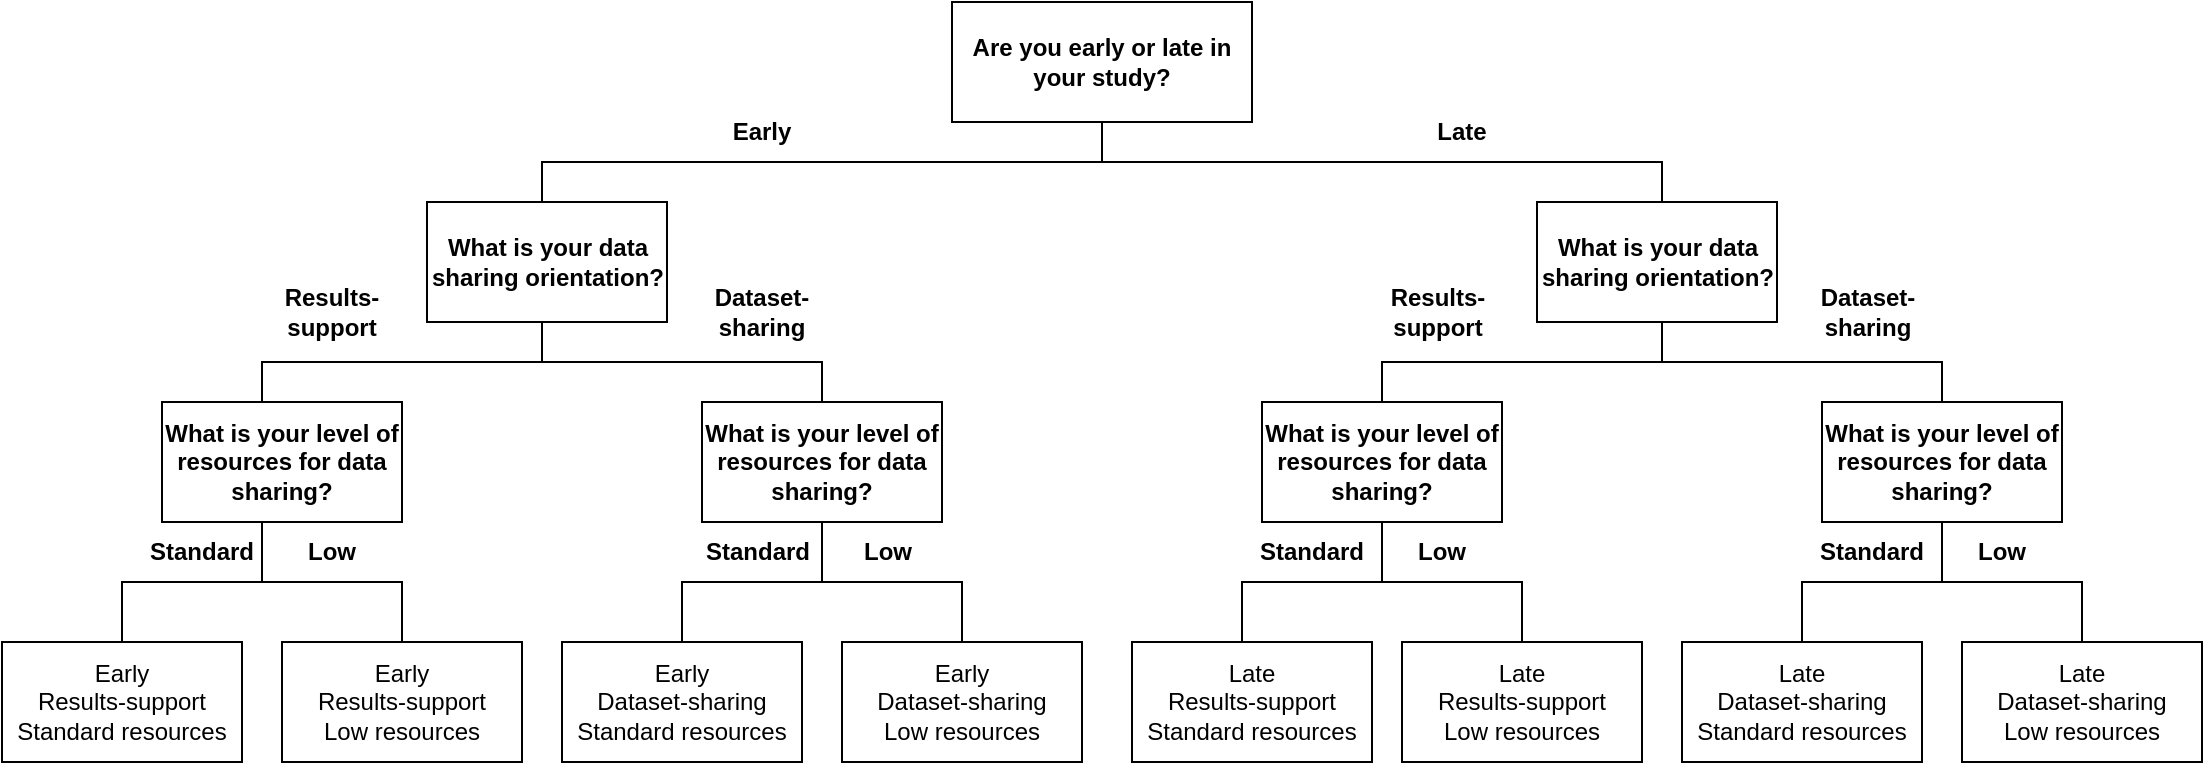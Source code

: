 <mxfile>
    <diagram id="GYhdqXttaIPeReUW_iXU" name="Page-1">
        <mxGraphModel dx="2024" dy="787" grid="1" gridSize="10" guides="1" tooltips="1" connect="1" arrows="1" fold="1" page="1" pageScale="1" pageWidth="850" pageHeight="1100" math="0" shadow="0">
            <root>
                <mxCell id="0"/>
                <mxCell id="1" parent="0"/>
                <mxCell id="30" value="Results-support" style="text;strokeColor=none;align=center;fillColor=none;html=1;verticalAlign=middle;whiteSpace=wrap;rounded=0;fontStyle=1" parent="1" vertex="1">
                    <mxGeometry x="110" y="200" width="70" height="30" as="geometry"/>
                </mxCell>
                <mxCell id="32" value="Dataset-sharing" style="text;strokeColor=none;align=center;fillColor=none;html=1;verticalAlign=middle;whiteSpace=wrap;rounded=0;fontStyle=1" parent="1" vertex="1">
                    <mxGeometry x="320" y="200" width="80" height="30" as="geometry"/>
                </mxCell>
                <mxCell id="35" value="Standard" style="text;strokeColor=none;align=center;fillColor=none;html=1;verticalAlign=middle;whiteSpace=wrap;rounded=0;fontStyle=1" parent="1" vertex="1">
                    <mxGeometry x="45" y="320" width="70" height="30" as="geometry"/>
                </mxCell>
                <mxCell id="36" value="Low" style="text;strokeColor=none;align=center;fillColor=none;html=1;verticalAlign=middle;whiteSpace=wrap;rounded=0;fontStyle=1" parent="1" vertex="1">
                    <mxGeometry x="110" y="320" width="70" height="30" as="geometry"/>
                </mxCell>
                <mxCell id="57" value="Are you early or late in your study?" style="rounded=0;whiteSpace=wrap;html=1;fontStyle=1" parent="1" vertex="1">
                    <mxGeometry x="455" y="60" width="150" height="60" as="geometry"/>
                </mxCell>
                <mxCell id="58" value="What is your data sharing orientation?" style="rounded=0;whiteSpace=wrap;html=1;fontStyle=1" parent="1" vertex="1">
                    <mxGeometry x="192.5" y="160" width="120" height="60" as="geometry"/>
                </mxCell>
                <mxCell id="59" value="What is your data sharing orientation?" style="rounded=0;whiteSpace=wrap;html=1;fontStyle=1" parent="1" vertex="1">
                    <mxGeometry x="747.5" y="160" width="120" height="60" as="geometry"/>
                </mxCell>
                <mxCell id="60" value="What is your level of resources for data sharing?" style="rounded=0;whiteSpace=wrap;html=1;fontStyle=1" parent="1" vertex="1">
                    <mxGeometry x="60" y="260" width="120" height="60" as="geometry"/>
                </mxCell>
                <mxCell id="61" value="What is your level of resources for data sharing?" style="rounded=0;whiteSpace=wrap;html=1;fontStyle=1" parent="1" vertex="1">
                    <mxGeometry x="330" y="260" width="120" height="60" as="geometry"/>
                </mxCell>
                <mxCell id="62" value="What is your level of resources for data sharing?" style="rounded=0;whiteSpace=wrap;html=1;fontStyle=1" parent="1" vertex="1">
                    <mxGeometry x="610" y="260" width="120" height="60" as="geometry"/>
                </mxCell>
                <mxCell id="63" value="What is your level of resources for data sharing?" style="rounded=0;whiteSpace=wrap;html=1;fontStyle=1" parent="1" vertex="1">
                    <mxGeometry x="890" y="260" width="120" height="60" as="geometry"/>
                </mxCell>
                <mxCell id="74" value="" style="strokeWidth=1;html=1;shape=mxgraph.flowchart.annotation_2;align=left;labelPosition=right;pointerEvents=1;direction=south;" parent="1" vertex="1">
                    <mxGeometry x="250" y="120" width="560" height="40" as="geometry"/>
                </mxCell>
                <mxCell id="76" value="" style="strokeWidth=1;html=1;shape=mxgraph.flowchart.annotation_2;align=left;labelPosition=right;pointerEvents=1;direction=south;fillStyle=auto;" parent="1" vertex="1">
                    <mxGeometry x="110" y="220" width="280" height="40" as="geometry"/>
                </mxCell>
                <mxCell id="77" value="" style="strokeWidth=1;html=1;shape=mxgraph.flowchart.annotation_2;align=left;labelPosition=right;pointerEvents=1;direction=south;" parent="1" vertex="1">
                    <mxGeometry x="670" y="220" width="280" height="40" as="geometry"/>
                </mxCell>
                <mxCell id="124" value="" style="edgeStyle=none;html=1;" edge="1" parent="1" source="78" target="98">
                    <mxGeometry relative="1" as="geometry"/>
                </mxCell>
                <mxCell id="125" value="" style="edgeStyle=none;html=1;" edge="1" parent="1" source="78" target="98">
                    <mxGeometry relative="1" as="geometry"/>
                </mxCell>
                <mxCell id="126" value="" style="edgeStyle=none;html=1;" edge="1" parent="1" source="78" target="97">
                    <mxGeometry relative="1" as="geometry"/>
                </mxCell>
                <mxCell id="78" value="" style="strokeWidth=1;html=1;shape=mxgraph.flowchart.annotation_2;align=left;labelPosition=right;pointerEvents=1;direction=south;shadow=0;strokeColor=default;" parent="1" vertex="1">
                    <mxGeometry x="40" y="320" width="140" height="60" as="geometry"/>
                </mxCell>
                <mxCell id="97" value="Early&lt;br&gt;Results-support&lt;br&gt;Standard resources" style="rounded=0;whiteSpace=wrap;html=1;" parent="1" vertex="1">
                    <mxGeometry x="-20" y="380" width="120" height="60" as="geometry"/>
                </mxCell>
                <mxCell id="98" value="Early&lt;br&gt;Results-support&lt;br&gt;Low resources" style="rounded=0;whiteSpace=wrap;html=1;" parent="1" vertex="1">
                    <mxGeometry x="120" y="380" width="120" height="60" as="geometry"/>
                </mxCell>
                <mxCell id="99" value="Early&lt;br&gt;Dataset-sharing&lt;br&gt;Standard resources" style="rounded=0;whiteSpace=wrap;html=1;" parent="1" vertex="1">
                    <mxGeometry x="260" y="380" width="120" height="60" as="geometry"/>
                </mxCell>
                <mxCell id="100" value="Early&lt;br&gt;Dataset-sharing&lt;br&gt;Low resources" style="rounded=0;whiteSpace=wrap;html=1;" parent="1" vertex="1">
                    <mxGeometry x="400" y="380" width="120" height="60" as="geometry"/>
                </mxCell>
                <mxCell id="101" value="Late&lt;br&gt;Results-support&lt;br&gt;Standard resources" style="rounded=0;whiteSpace=wrap;html=1;" parent="1" vertex="1">
                    <mxGeometry x="545" y="380" width="120" height="60" as="geometry"/>
                </mxCell>
                <mxCell id="102" value="Late&lt;br&gt;Results-support&lt;br&gt;Low resources" style="rounded=0;whiteSpace=wrap;html=1;" parent="1" vertex="1">
                    <mxGeometry x="680" y="380" width="120" height="60" as="geometry"/>
                </mxCell>
                <mxCell id="103" value="Late&lt;br&gt;Dataset-sharing&lt;br&gt;Standard resources" style="rounded=0;whiteSpace=wrap;html=1;" parent="1" vertex="1">
                    <mxGeometry x="820" y="380" width="120" height="60" as="geometry"/>
                </mxCell>
                <mxCell id="104" value="Late&lt;br&gt;Dataset-sharing&lt;br&gt;Low resources" style="rounded=0;whiteSpace=wrap;html=1;" parent="1" vertex="1">
                    <mxGeometry x="960" y="380" width="120" height="60" as="geometry"/>
                </mxCell>
                <mxCell id="105" value="" style="strokeWidth=1;html=1;shape=mxgraph.flowchart.annotation_2;align=left;labelPosition=right;pointerEvents=1;direction=south;" vertex="1" parent="1">
                    <mxGeometry x="320" y="320" width="140" height="60" as="geometry"/>
                </mxCell>
                <mxCell id="106" value="" style="strokeWidth=1;html=1;shape=mxgraph.flowchart.annotation_2;align=left;labelPosition=right;pointerEvents=1;direction=south;" vertex="1" parent="1">
                    <mxGeometry x="600" y="320" width="140" height="60" as="geometry"/>
                </mxCell>
                <mxCell id="107" value="" style="strokeWidth=1;html=1;shape=mxgraph.flowchart.annotation_2;align=left;labelPosition=right;pointerEvents=1;direction=south;" vertex="1" parent="1">
                    <mxGeometry x="880" y="320" width="140" height="60" as="geometry"/>
                </mxCell>
                <mxCell id="108" value="Early" style="text;strokeColor=none;align=center;fillColor=none;html=1;verticalAlign=middle;whiteSpace=wrap;rounded=0;fontStyle=1" vertex="1" parent="1">
                    <mxGeometry x="330" y="110" width="60" height="30" as="geometry"/>
                </mxCell>
                <mxCell id="109" value="Late" style="text;strokeColor=none;align=center;fillColor=none;html=1;verticalAlign=middle;whiteSpace=wrap;rounded=0;fontStyle=1" vertex="1" parent="1">
                    <mxGeometry x="680" y="110" width="60" height="30" as="geometry"/>
                </mxCell>
                <mxCell id="112" value="Results-support" style="text;strokeColor=none;align=center;fillColor=none;html=1;verticalAlign=middle;whiteSpace=wrap;rounded=0;fontStyle=1" vertex="1" parent="1">
                    <mxGeometry x="662.5" y="200" width="70" height="30" as="geometry"/>
                </mxCell>
                <mxCell id="113" value="Dataset-sharing" style="text;strokeColor=none;align=center;fillColor=none;html=1;verticalAlign=middle;whiteSpace=wrap;rounded=0;fontStyle=1" vertex="1" parent="1">
                    <mxGeometry x="872.5" y="200" width="80" height="30" as="geometry"/>
                </mxCell>
                <mxCell id="117" value="Standard" style="text;strokeColor=none;align=center;fillColor=none;html=1;verticalAlign=middle;whiteSpace=wrap;rounded=0;fontStyle=1" vertex="1" parent="1">
                    <mxGeometry x="322.5" y="320" width="70" height="30" as="geometry"/>
                </mxCell>
                <mxCell id="118" value="Low" style="text;strokeColor=none;align=center;fillColor=none;html=1;verticalAlign=middle;whiteSpace=wrap;rounded=0;fontStyle=1" vertex="1" parent="1">
                    <mxGeometry x="387.5" y="320" width="70" height="30" as="geometry"/>
                </mxCell>
                <mxCell id="119" value="Standard" style="text;strokeColor=none;align=center;fillColor=none;html=1;verticalAlign=middle;whiteSpace=wrap;rounded=0;fontStyle=1" vertex="1" parent="1">
                    <mxGeometry x="600" y="320" width="70" height="30" as="geometry"/>
                </mxCell>
                <mxCell id="120" value="Low" style="text;strokeColor=none;align=center;fillColor=none;html=1;verticalAlign=middle;whiteSpace=wrap;rounded=0;fontStyle=1" vertex="1" parent="1">
                    <mxGeometry x="665" y="320" width="70" height="30" as="geometry"/>
                </mxCell>
                <mxCell id="121" value="Standard" style="text;strokeColor=none;align=center;fillColor=none;html=1;verticalAlign=middle;whiteSpace=wrap;rounded=0;fontStyle=1" vertex="1" parent="1">
                    <mxGeometry x="880" y="320" width="70" height="30" as="geometry"/>
                </mxCell>
                <mxCell id="122" value="Low" style="text;strokeColor=none;align=center;fillColor=none;html=1;verticalAlign=middle;whiteSpace=wrap;rounded=0;fontStyle=1" vertex="1" parent="1">
                    <mxGeometry x="945" y="320" width="70" height="30" as="geometry"/>
                </mxCell>
            </root>
        </mxGraphModel>
    </diagram>
</mxfile>